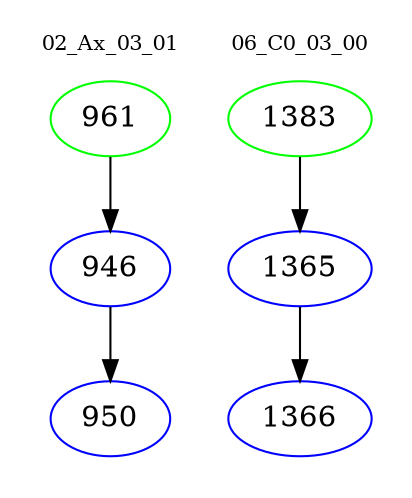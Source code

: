 digraph{
subgraph cluster_0 {
color = white
label = "02_Ax_03_01";
fontsize=10;
T0_961 [label="961", color="green"]
T0_961 -> T0_946 [color="black"]
T0_946 [label="946", color="blue"]
T0_946 -> T0_950 [color="black"]
T0_950 [label="950", color="blue"]
}
subgraph cluster_1 {
color = white
label = "06_C0_03_00";
fontsize=10;
T1_1383 [label="1383", color="green"]
T1_1383 -> T1_1365 [color="black"]
T1_1365 [label="1365", color="blue"]
T1_1365 -> T1_1366 [color="black"]
T1_1366 [label="1366", color="blue"]
}
}
